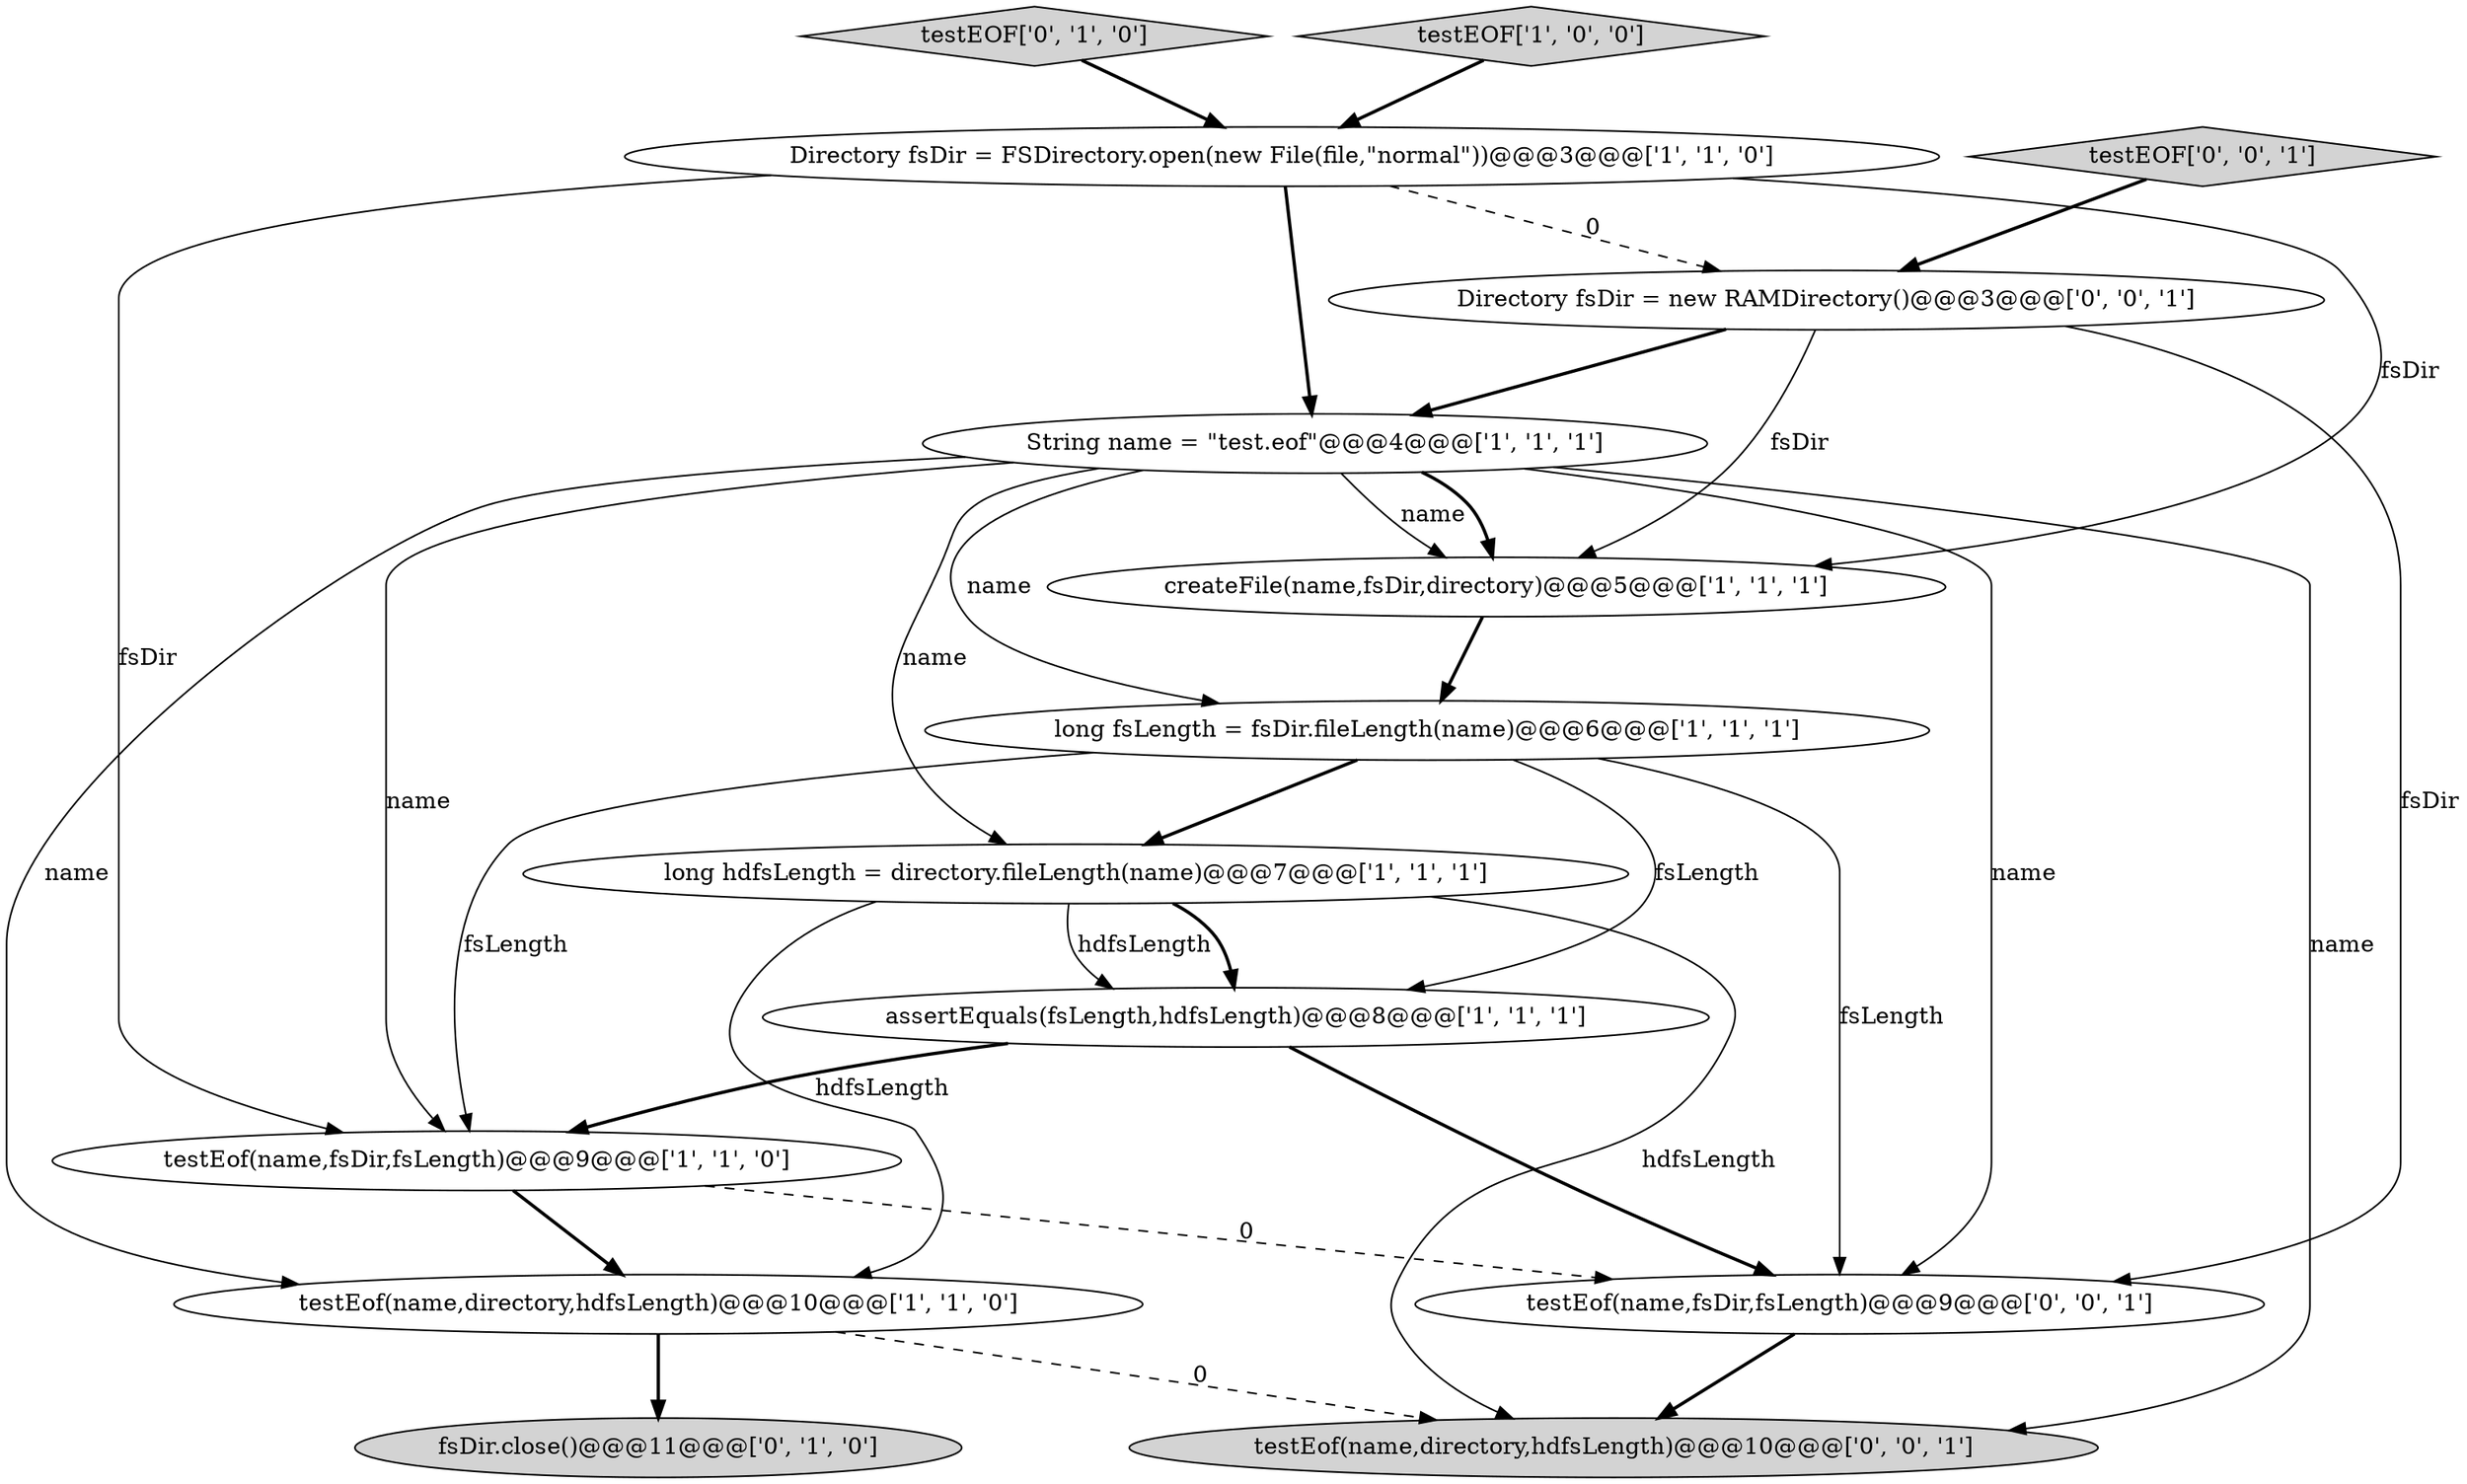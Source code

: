 digraph {
7 [style = filled, label = "String name = \"test.eof\"@@@4@@@['1', '1', '1']", fillcolor = white, shape = ellipse image = "AAA0AAABBB1BBB"];
2 [style = filled, label = "Directory fsDir = FSDirectory.open(new File(file,\"normal\"))@@@3@@@['1', '1', '0']", fillcolor = white, shape = ellipse image = "AAA0AAABBB1BBB"];
10 [style = filled, label = "testEOF['0', '1', '0']", fillcolor = lightgray, shape = diamond image = "AAA0AAABBB2BBB"];
11 [style = filled, label = "testEOF['0', '0', '1']", fillcolor = lightgray, shape = diamond image = "AAA0AAABBB3BBB"];
14 [style = filled, label = "testEof(name,fsDir,fsLength)@@@9@@@['0', '0', '1']", fillcolor = white, shape = ellipse image = "AAA0AAABBB3BBB"];
3 [style = filled, label = "testEof(name,directory,hdfsLength)@@@10@@@['1', '1', '0']", fillcolor = white, shape = ellipse image = "AAA0AAABBB1BBB"];
9 [style = filled, label = "fsDir.close()@@@11@@@['0', '1', '0']", fillcolor = lightgray, shape = ellipse image = "AAA1AAABBB2BBB"];
5 [style = filled, label = "assertEquals(fsLength,hdfsLength)@@@8@@@['1', '1', '1']", fillcolor = white, shape = ellipse image = "AAA0AAABBB1BBB"];
0 [style = filled, label = "long fsLength = fsDir.fileLength(name)@@@6@@@['1', '1', '1']", fillcolor = white, shape = ellipse image = "AAA0AAABBB1BBB"];
8 [style = filled, label = "testEOF['1', '0', '0']", fillcolor = lightgray, shape = diamond image = "AAA0AAABBB1BBB"];
1 [style = filled, label = "createFile(name,fsDir,directory)@@@5@@@['1', '1', '1']", fillcolor = white, shape = ellipse image = "AAA0AAABBB1BBB"];
6 [style = filled, label = "long hdfsLength = directory.fileLength(name)@@@7@@@['1', '1', '1']", fillcolor = white, shape = ellipse image = "AAA0AAABBB1BBB"];
13 [style = filled, label = "Directory fsDir = new RAMDirectory()@@@3@@@['0', '0', '1']", fillcolor = white, shape = ellipse image = "AAA0AAABBB3BBB"];
4 [style = filled, label = "testEof(name,fsDir,fsLength)@@@9@@@['1', '1', '0']", fillcolor = white, shape = ellipse image = "AAA0AAABBB1BBB"];
12 [style = filled, label = "testEof(name,directory,hdfsLength)@@@10@@@['0', '0', '1']", fillcolor = lightgray, shape = ellipse image = "AAA0AAABBB3BBB"];
0->6 [style = bold, label=""];
7->0 [style = solid, label="name"];
5->14 [style = bold, label=""];
6->5 [style = solid, label="hdfsLength"];
4->14 [style = dashed, label="0"];
13->7 [style = bold, label=""];
10->2 [style = bold, label=""];
7->3 [style = solid, label="name"];
13->14 [style = solid, label="fsDir"];
0->4 [style = solid, label="fsLength"];
2->7 [style = bold, label=""];
6->12 [style = solid, label="hdfsLength"];
7->1 [style = solid, label="name"];
6->3 [style = solid, label="hdfsLength"];
7->12 [style = solid, label="name"];
0->5 [style = solid, label="fsLength"];
14->12 [style = bold, label=""];
0->14 [style = solid, label="fsLength"];
5->4 [style = bold, label=""];
7->4 [style = solid, label="name"];
8->2 [style = bold, label=""];
2->4 [style = solid, label="fsDir"];
3->9 [style = bold, label=""];
7->14 [style = solid, label="name"];
11->13 [style = bold, label=""];
6->5 [style = bold, label=""];
7->1 [style = bold, label=""];
3->12 [style = dashed, label="0"];
7->6 [style = solid, label="name"];
4->3 [style = bold, label=""];
13->1 [style = solid, label="fsDir"];
2->1 [style = solid, label="fsDir"];
2->13 [style = dashed, label="0"];
1->0 [style = bold, label=""];
}
